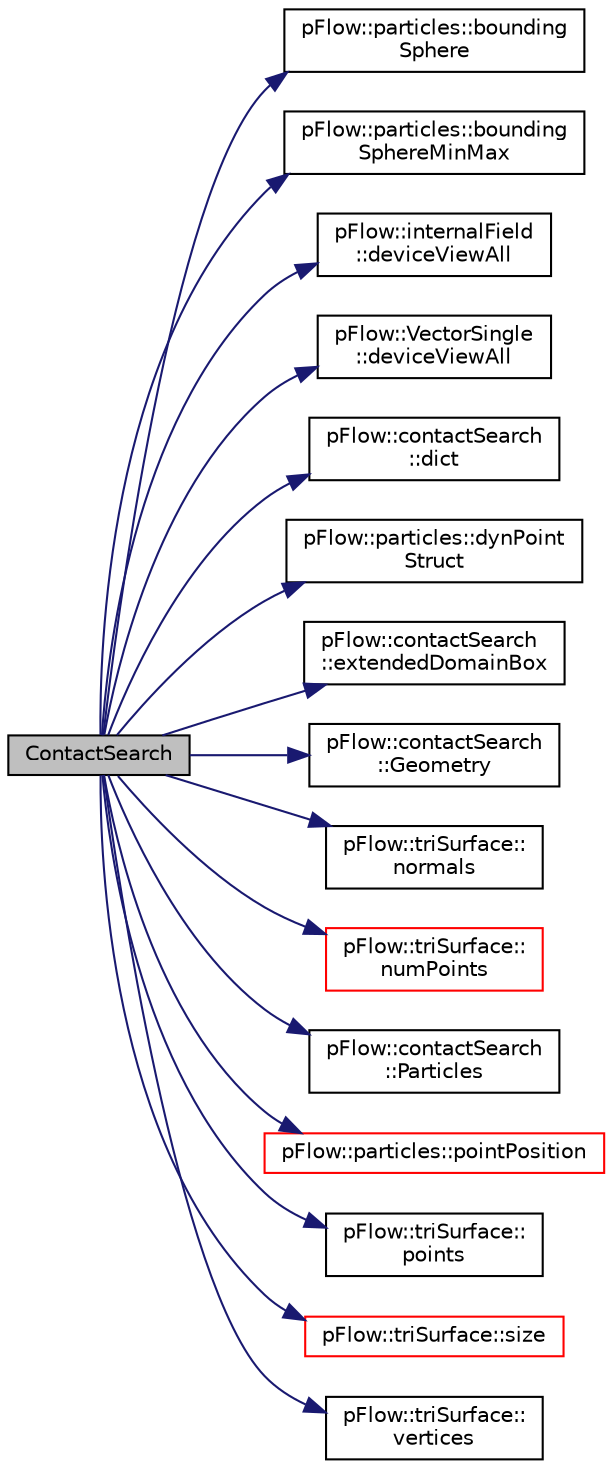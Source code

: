 digraph "ContactSearch"
{
 // LATEX_PDF_SIZE
  edge [fontname="Helvetica",fontsize="10",labelfontname="Helvetica",labelfontsize="10"];
  node [fontname="Helvetica",fontsize="10",shape=record];
  rankdir="LR";
  Node1 [label="ContactSearch",height=0.2,width=0.4,color="black", fillcolor="grey75", style="filled", fontcolor="black",tooltip=" "];
  Node1 -> Node2 [color="midnightblue",fontsize="10",style="solid",fontname="Helvetica"];
  Node2 [label="pFlow::particles::bounding\lSphere",height=0.2,width=0.4,color="black", fillcolor="white", style="filled",URL="$classpFlow_1_1particles.html#adaa26de060a2ce43e01c63ff154a820e",tooltip=" "];
  Node1 -> Node3 [color="midnightblue",fontsize="10",style="solid",fontname="Helvetica"];
  Node3 [label="pFlow::particles::bounding\lSphereMinMax",height=0.2,width=0.4,color="black", fillcolor="white", style="filled",URL="$classpFlow_1_1particles.html#aa8d7c58c3cb52c881a119c56dbb7b5df",tooltip=" "];
  Node1 -> Node4 [color="midnightblue",fontsize="10",style="solid",fontname="Helvetica"];
  Node4 [label="pFlow::internalField\l::deviceViewAll",height=0.2,width=0.4,color="black", fillcolor="white", style="filled",URL="$classpFlow_1_1internalField.html#ae49b1b421c0a7de757a2fdc46f163498",tooltip=" "];
  Node1 -> Node5 [color="midnightblue",fontsize="10",style="solid",fontname="Helvetica"];
  Node5 [label="pFlow::VectorSingle\l::deviceViewAll",height=0.2,width=0.4,color="black", fillcolor="white", style="filled",URL="$classpFlow_1_1VectorSingle.html#a51122b76468e0c5f19ea69c5c0ca6cf4",tooltip="Device view range [0,capcity)"];
  Node1 -> Node6 [color="midnightblue",fontsize="10",style="solid",fontname="Helvetica"];
  Node6 [label="pFlow::contactSearch\l::dict",height=0.2,width=0.4,color="black", fillcolor="white", style="filled",URL="$classpFlow_1_1contactSearch.html#a19650e729ef6a0899b8fbe25f5238728",tooltip=" "];
  Node1 -> Node7 [color="midnightblue",fontsize="10",style="solid",fontname="Helvetica"];
  Node7 [label="pFlow::particles::dynPoint\lStruct",height=0.2,width=0.4,color="black", fillcolor="white", style="filled",URL="$classpFlow_1_1particles.html#a1898e0b780e6dcca30fb4549130bcb82",tooltip=" "];
  Node1 -> Node8 [color="midnightblue",fontsize="10",style="solid",fontname="Helvetica"];
  Node8 [label="pFlow::contactSearch\l::extendedDomainBox",height=0.2,width=0.4,color="black", fillcolor="white", style="filled",URL="$classpFlow_1_1contactSearch.html#a2879a9ee0fc5eab64daf8d5c6f3d88a9",tooltip=" "];
  Node1 -> Node9 [color="midnightblue",fontsize="10",style="solid",fontname="Helvetica"];
  Node9 [label="pFlow::contactSearch\l::Geometry",height=0.2,width=0.4,color="black", fillcolor="white", style="filled",URL="$classpFlow_1_1contactSearch.html#ab0f73623ec6d4ee09c142c435329ffbf",tooltip=" "];
  Node1 -> Node10 [color="midnightblue",fontsize="10",style="solid",fontname="Helvetica"];
  Node10 [label="pFlow::triSurface::\lnormals",height=0.2,width=0.4,color="black", fillcolor="white", style="filled",URL="$classpFlow_1_1triSurface.html#a6668a8a544618783fd4955d2e9bebb7f",tooltip=" "];
  Node1 -> Node11 [color="midnightblue",fontsize="10",style="solid",fontname="Helvetica"];
  Node11 [label="pFlow::triSurface::\lnumPoints",height=0.2,width=0.4,color="red", fillcolor="white", style="filled",URL="$classpFlow_1_1triSurface.html#a2af1db184af973a2c0c3333581a57f58",tooltip=" "];
  Node1 -> Node13 [color="midnightblue",fontsize="10",style="solid",fontname="Helvetica"];
  Node13 [label="pFlow::contactSearch\l::Particles",height=0.2,width=0.4,color="black", fillcolor="white", style="filled",URL="$classpFlow_1_1contactSearch.html#a4cc3ca367ecc826265fde31912f28d99",tooltip=" "];
  Node1 -> Node14 [color="midnightblue",fontsize="10",style="solid",fontname="Helvetica"];
  Node14 [label="pFlow::particles::pointPosition",height=0.2,width=0.4,color="red", fillcolor="white", style="filled",URL="$classpFlow_1_1particles.html#ab65a0c533b6ad751af6e319e219b1bae",tooltip=" "];
  Node1 -> Node16 [color="midnightblue",fontsize="10",style="solid",fontname="Helvetica"];
  Node16 [label="pFlow::triSurface::\lpoints",height=0.2,width=0.4,color="black", fillcolor="white", style="filled",URL="$classpFlow_1_1triSurface.html#acf65f5945c49ee75276463ee66ce4107",tooltip=" "];
  Node1 -> Node17 [color="midnightblue",fontsize="10",style="solid",fontname="Helvetica"];
  Node17 [label="pFlow::triSurface::size",height=0.2,width=0.4,color="red", fillcolor="white", style="filled",URL="$classpFlow_1_1triSurface.html#a29636b87d7c459031e2410e5d7623b0f",tooltip=" "];
  Node1 -> Node18 [color="midnightblue",fontsize="10",style="solid",fontname="Helvetica"];
  Node18 [label="pFlow::triSurface::\lvertices",height=0.2,width=0.4,color="black", fillcolor="white", style="filled",URL="$classpFlow_1_1triSurface.html#ae5203c129e0f459defc582e0595e407a",tooltip=" "];
}
